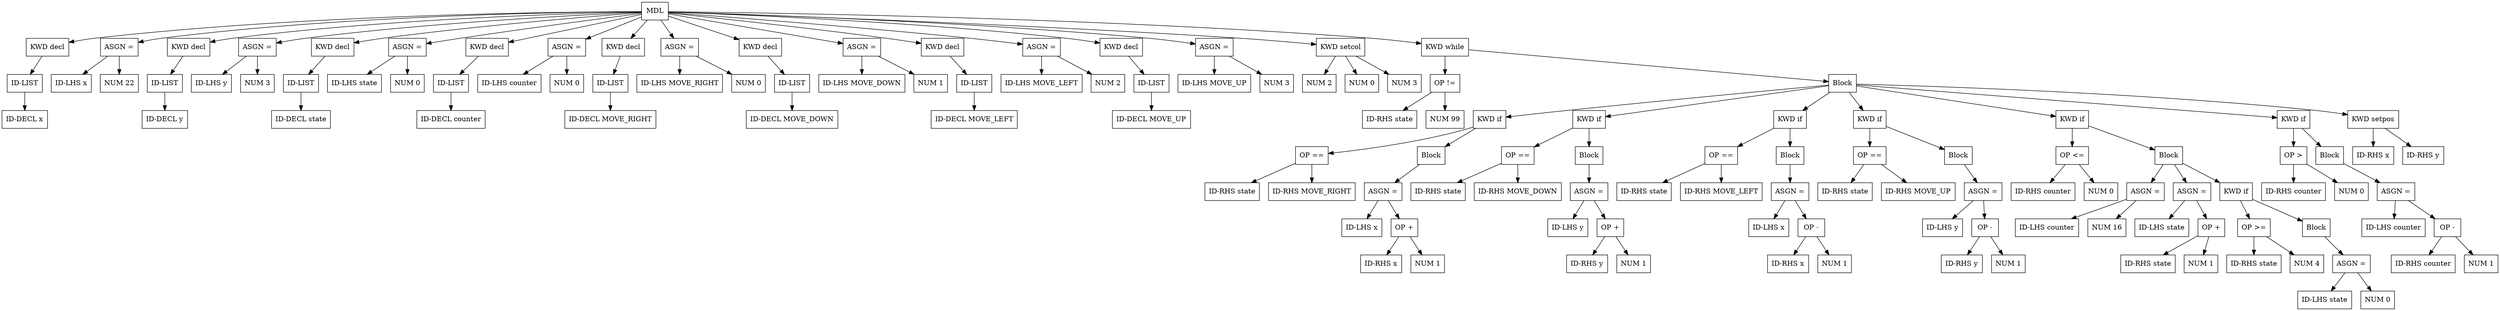 digraph G {
node [shape = circle];
node11 [ uuid = "0dd48f3a-b9b5-41ea-9773-737fa97141b5" shape = "record" label = "MDL " ];
node12 [ uuid = "0609a9d7-1138-4d9a-b669-05edeb9b7794" shape = "record" label = "KWD decl" ];
node13 [ uuid = "78249d58-54d2-4305-b593-ff9ddcc4f549" shape = "record" label = "ID-LIST " ];
node14 [ uuid = "71a21bca-7560-4482-8d4f-9dbf79a8ffde" shape = "record" label = "ID-DECL x" ];
node13 -> node14;
node12 -> node13;
node11 -> node12;
node16 [ uuid = "fc0f9cd4-2cbb-4f5e-818b-db797a7c11f3" shape = "record" label = "ASGN =" ];
node15 [ uuid = "d307cda0-ddd0-4e01-a934-e14f925cc5e3" shape = "record" label = "ID-LHS x" ];
node16 -> node15;
node17 [ uuid = "b27cb48f-97ac-462b-bc1a-b417bb91f961" shape = "record" label = "NUM 22" ];
node16 -> node17;
node11 -> node16;
node18 [ uuid = "56be871a-d735-44f2-9384-8d433b23f9c2" shape = "record" label = "KWD decl" ];
node19 [ uuid = "d0b8f96e-2ca3-40aa-805c-62fda3de9e94" shape = "record" label = "ID-LIST " ];
node20 [ uuid = "3ea9f85c-6ea1-4a9c-98d2-681f6ecaba85" shape = "record" label = "ID-DECL y" ];
node19 -> node20;
node18 -> node19;
node11 -> node18;
node22 [ uuid = "9c0c8fbc-827c-425c-a536-e23f7b045383" shape = "record" label = "ASGN =" ];
node21 [ uuid = "388db798-3109-4857-8dac-055c31e03fe3" shape = "record" label = "ID-LHS y" ];
node22 -> node21;
node23 [ uuid = "c6121e74-21c0-4423-8d59-adb319590274" shape = "record" label = "NUM 3" ];
node22 -> node23;
node11 -> node22;
node24 [ uuid = "77d92f39-dbe0-44cf-b9c9-1d77dbd20b48" shape = "record" label = "KWD decl" ];
node25 [ uuid = "00db5b36-dd66-49c9-82c7-333d5f96edf2" shape = "record" label = "ID-LIST " ];
node26 [ uuid = "66fb8d48-524a-4aad-9f58-a6537039b4d6" shape = "record" label = "ID-DECL state" ];
node25 -> node26;
node24 -> node25;
node11 -> node24;
node28 [ uuid = "14f90ed4-6506-41d1-ab5a-47dc2721105f" shape = "record" label = "ASGN =" ];
node27 [ uuid = "e9ef65a9-9c90-4bb8-9579-2e8225dccded" shape = "record" label = "ID-LHS state" ];
node28 -> node27;
node29 [ uuid = "6976766f-d6fe-4c06-b8c3-22a15ec05c5a" shape = "record" label = "NUM 0" ];
node28 -> node29;
node11 -> node28;
node30 [ uuid = "0238ddf5-18d8-4dd8-be05-7ac9af28f7e2" shape = "record" label = "KWD decl" ];
node31 [ uuid = "c2a6af03-7402-4067-b41d-cff0eb052144" shape = "record" label = "ID-LIST " ];
node32 [ uuid = "c6a3c0bf-3781-4161-894f-e92bec998a91" shape = "record" label = "ID-DECL counter" ];
node31 -> node32;
node30 -> node31;
node11 -> node30;
node34 [ uuid = "54e2c2bf-a7c9-43ca-8a9e-1ea034c22a01" shape = "record" label = "ASGN =" ];
node33 [ uuid = "45264ea2-939f-44c0-9ed6-9a61984fbc57" shape = "record" label = "ID-LHS counter" ];
node34 -> node33;
node35 [ uuid = "802bb8fc-6853-40ca-af65-e6b9660bcafa" shape = "record" label = "NUM 0" ];
node34 -> node35;
node11 -> node34;
node36 [ uuid = "b1b70876-b24e-499c-994a-7e550fcd209b" shape = "record" label = "KWD decl" ];
node37 [ uuid = "02833c70-d0a5-45ae-b3c1-471b59485ec2" shape = "record" label = "ID-LIST " ];
node38 [ uuid = "80d699fb-1d45-42a0-96b6-2e42118aeb58" shape = "record" label = "ID-DECL MOVE_RIGHT" ];
node37 -> node38;
node36 -> node37;
node11 -> node36;
node40 [ uuid = "843d5b28-7d91-4150-9352-fbb8dc7fcb1f" shape = "record" label = "ASGN =" ];
node39 [ uuid = "13068c3e-a06f-470f-8d2c-95cb804f377e" shape = "record" label = "ID-LHS MOVE_RIGHT" ];
node40 -> node39;
node41 [ uuid = "dd773b5b-9a8a-4c79-9476-b33ad97609a8" shape = "record" label = "NUM 0" ];
node40 -> node41;
node11 -> node40;
node42 [ uuid = "ce05f5e9-3521-49b2-b3f9-3473dc1c2ef6" shape = "record" label = "KWD decl" ];
node43 [ uuid = "ce014e8a-7869-491e-91b3-8598556f4a1a" shape = "record" label = "ID-LIST " ];
node44 [ uuid = "65648686-63a8-4e15-89c7-5234d616e792" shape = "record" label = "ID-DECL MOVE_DOWN" ];
node43 -> node44;
node42 -> node43;
node11 -> node42;
node46 [ uuid = "03be2150-5d6f-40de-b931-944bbfce9fdb" shape = "record" label = "ASGN =" ];
node45 [ uuid = "daad2d9c-3f8e-4533-9af8-744e9c962d50" shape = "record" label = "ID-LHS MOVE_DOWN" ];
node46 -> node45;
node47 [ uuid = "305d79a5-d19b-4b38-a318-46e0da038fab" shape = "record" label = "NUM 1" ];
node46 -> node47;
node11 -> node46;
node48 [ uuid = "5a323c0b-cb6e-40d7-8481-59213812bb8a" shape = "record" label = "KWD decl" ];
node49 [ uuid = "47020b5a-a003-4fdc-8238-4f06cf8b3c6f" shape = "record" label = "ID-LIST " ];
node50 [ uuid = "5451727a-1813-4ce1-af2c-7ec65d978b1c" shape = "record" label = "ID-DECL MOVE_LEFT" ];
node49 -> node50;
node48 -> node49;
node11 -> node48;
node52 [ uuid = "d44dff0e-2bce-4a4b-9291-200b4e9b4ede" shape = "record" label = "ASGN =" ];
node51 [ uuid = "cb9a8f27-bf4c-47d6-8c66-46041323fc8f" shape = "record" label = "ID-LHS MOVE_LEFT" ];
node52 -> node51;
node53 [ uuid = "0e37aa17-c206-4dd4-897c-2e3fbd64a4bc" shape = "record" label = "NUM 2" ];
node52 -> node53;
node11 -> node52;
node54 [ uuid = "5b2ddf63-b53d-4b57-8f77-dc9e1318760d" shape = "record" label = "KWD decl" ];
node55 [ uuid = "e6cd4717-fea9-4816-85a3-3001d6540de6" shape = "record" label = "ID-LIST " ];
node56 [ uuid = "4ed3c9bc-16de-4236-a905-7294910f9fe0" shape = "record" label = "ID-DECL MOVE_UP" ];
node55 -> node56;
node54 -> node55;
node11 -> node54;
node58 [ uuid = "20c2a57f-9c1d-4579-af81-74d6e4beadac" shape = "record" label = "ASGN =" ];
node57 [ uuid = "4d15905c-d4bb-47a2-959c-5fbcf3e9aee3" shape = "record" label = "ID-LHS MOVE_UP" ];
node58 -> node57;
node59 [ uuid = "c652c1d2-a014-41e2-b944-fe6d6d0f88ef" shape = "record" label = "NUM 3" ];
node58 -> node59;
node11 -> node58;
node60 [ uuid = "88ee41a2-43ea-43a8-9999-bbbd16cf210b" shape = "record" label = "KWD setcol" ];
node61 [ uuid = "ac2c538a-da06-4b08-8845-605a3aa746e5" shape = "record" label = "NUM 2" ];
node60 -> node61;
node62 [ uuid = "3abf9006-667a-43fe-8c78-0186c4729b12" shape = "record" label = "NUM 0" ];
node60 -> node62;
node63 [ uuid = "6225d18f-2b81-4d9f-8b1c-27972c5faa43" shape = "record" label = "NUM 3" ];
node60 -> node63;
node11 -> node60;
node64 [ uuid = "7d7c134a-1c15-4962-84b3-16721bc4a64f" shape = "record" label = "KWD while" ];
node66 [ uuid = "084b797f-c19c-42b8-a678-31a8bd90666d" shape = "record" label = "OP !=" ];
node65 [ uuid = "e247c007-aa32-4bc3-a2dd-f8a567611339" shape = "record" label = "ID-RHS state" ];
node66 -> node65;
node67 [ uuid = "99c87953-6b64-4016-9ee6-682e25a602c0" shape = "record" label = "NUM 99" ];
node66 -> node67;
node64 -> node66;
node68 [ uuid = "b855ea33-aec9-4a47-9152-a82fa6fd29a6" shape = "record" label = "Block " ];
node69 [ uuid = "19183139-85a1-4f17-b847-c4b5bd72fad9" shape = "record" label = "KWD if" ];
node71 [ uuid = "7657c2e4-11c2-498a-8ac8-27ec2245f6d3" shape = "record" label = "OP ==" ];
node70 [ uuid = "ec665e4d-bb8a-4f4c-b32c-5da175b4580e" shape = "record" label = "ID-RHS state" ];
node71 -> node70;
node72 [ uuid = "98a77242-1f77-438f-aae4-7584fff8aa14" shape = "record" label = "ID-RHS MOVE_RIGHT" ];
node71 -> node72;
node69 -> node71;
node73 [ uuid = "77e7c5bf-46f0-4d4b-a10a-30569881c2a2" shape = "record" label = "Block " ];
node75 [ uuid = "b44e2567-74df-4c57-821a-f53f1e4e8bde" shape = "record" label = "ASGN =" ];
node74 [ uuid = "521520ef-3c69-440a-b78e-4a89360fa89c" shape = "record" label = "ID-LHS x" ];
node75 -> node74;
node77 [ uuid = "1cc3b91c-eac9-4e3e-975b-6db1e3d4e033" shape = "record" label = "OP +" ];
node76 [ uuid = "abdd1db4-1370-457b-bd59-5f51734203a4" shape = "record" label = "ID-RHS x" ];
node77 -> node76;
node78 [ uuid = "de4ceb30-2882-4788-a83b-105136a940d5" shape = "record" label = "NUM 1" ];
node77 -> node78;
node75 -> node77;
node73 -> node75;
node69 -> node73;
node68 -> node69;
node79 [ uuid = "ad530d99-6fe9-439f-a81b-912f017c0a35" shape = "record" label = "KWD if" ];
node81 [ uuid = "7854b0a3-7dab-4579-9073-8140c3e5ed6c" shape = "record" label = "OP ==" ];
node80 [ uuid = "69d9cd65-80eb-48f5-9ce8-dfee8c06a7f9" shape = "record" label = "ID-RHS state" ];
node81 -> node80;
node82 [ uuid = "1e683646-d03f-4bed-8743-0d5b52b67060" shape = "record" label = "ID-RHS MOVE_DOWN" ];
node81 -> node82;
node79 -> node81;
node83 [ uuid = "609d1be9-8d54-4131-9cf4-53f6ec57ba2f" shape = "record" label = "Block " ];
node85 [ uuid = "d1a79ad2-7ac9-4131-ba04-db61905cb2cd" shape = "record" label = "ASGN =" ];
node84 [ uuid = "2feb39c4-cbde-4366-ab6f-6e3caa8fbbef" shape = "record" label = "ID-LHS y" ];
node85 -> node84;
node87 [ uuid = "b9c1cccd-5984-4e81-9544-3d507bb9ce9e" shape = "record" label = "OP +" ];
node86 [ uuid = "19fd61fc-dcbb-4988-a0ac-99807490babb" shape = "record" label = "ID-RHS y" ];
node87 -> node86;
node88 [ uuid = "9cd0e162-ab4b-4d34-915c-b450c0c8dc38" shape = "record" label = "NUM 1" ];
node87 -> node88;
node85 -> node87;
node83 -> node85;
node79 -> node83;
node68 -> node79;
node89 [ uuid = "9eb46983-afab-47bf-a24c-feb732c3f16d" shape = "record" label = "KWD if" ];
node91 [ uuid = "28cb7e4a-1480-4cbc-993b-fe937893b53f" shape = "record" label = "OP ==" ];
node90 [ uuid = "73d53dc1-952d-4035-9926-0ccda172c8a6" shape = "record" label = "ID-RHS state" ];
node91 -> node90;
node92 [ uuid = "7390064f-a617-4a99-965d-de523945d6a1" shape = "record" label = "ID-RHS MOVE_LEFT" ];
node91 -> node92;
node89 -> node91;
node93 [ uuid = "ce7fbe48-f16b-4d61-b1b1-56fd52ad6738" shape = "record" label = "Block " ];
node95 [ uuid = "55ac5cb1-a769-4b68-bed3-ab48d44beaf4" shape = "record" label = "ASGN =" ];
node94 [ uuid = "6d379dc9-c14d-4b61-a949-06c74bba8b6c" shape = "record" label = "ID-LHS x" ];
node95 -> node94;
node97 [ uuid = "ea972de7-c0e1-4382-9d5c-c486d9a8032d" shape = "record" label = "OP -" ];
node96 [ uuid = "55b95dc4-aa36-44dd-9888-611341039ecf" shape = "record" label = "ID-RHS x" ];
node97 -> node96;
node98 [ uuid = "a7f23177-8556-43fb-910f-166e13f25dad" shape = "record" label = "NUM 1" ];
node97 -> node98;
node95 -> node97;
node93 -> node95;
node89 -> node93;
node68 -> node89;
node99 [ uuid = "c27ed341-ac2d-4bee-a18b-8cd3de902132" shape = "record" label = "KWD if" ];
node101 [ uuid = "e67c21e9-1fd3-427a-b8dd-46a13592972d" shape = "record" label = "OP ==" ];
node100 [ uuid = "f5eae887-e4e0-4898-84c2-2c6828fd728f" shape = "record" label = "ID-RHS state" ];
node101 -> node100;
node102 [ uuid = "20a9f331-fbac-4967-be48-26e7e33ac84d" shape = "record" label = "ID-RHS MOVE_UP" ];
node101 -> node102;
node99 -> node101;
node103 [ uuid = "22342d34-42d1-42f8-aef9-592e8b139f3e" shape = "record" label = "Block " ];
node105 [ uuid = "46cecd72-67a1-4468-bfc5-256356908e88" shape = "record" label = "ASGN =" ];
node104 [ uuid = "8a1fe59c-3eb6-4e58-9c80-5596fccaaebe" shape = "record" label = "ID-LHS y" ];
node105 -> node104;
node107 [ uuid = "df6ecba8-c890-4141-851f-40465efc3ab1" shape = "record" label = "OP -" ];
node106 [ uuid = "6e72b6d0-3557-41d4-adde-5f03891e0d6b" shape = "record" label = "ID-RHS y" ];
node107 -> node106;
node108 [ uuid = "2ec59dd8-0576-4a7e-a9c8-25df1b323fbf" shape = "record" label = "NUM 1" ];
node107 -> node108;
node105 -> node107;
node103 -> node105;
node99 -> node103;
node68 -> node99;
node109 [ uuid = "2499ebb7-04d2-4547-9e37-578af3bd6892" shape = "record" label = "KWD if" ];
node111 [ uuid = "ffe628ec-3c3b-4821-88e0-e04f62b1880b" shape = "record" label = "OP \<=" ];
node110 [ uuid = "8d4af198-13d9-4ae1-acc2-39d6bda08fbb" shape = "record" label = "ID-RHS counter" ];
node111 -> node110;
node112 [ uuid = "b4323bfb-483e-4e57-aec7-cda083514b54" shape = "record" label = "NUM 0" ];
node111 -> node112;
node109 -> node111;
node113 [ uuid = "95d15984-3b4a-4ac7-a721-9d01955a0333" shape = "record" label = "Block " ];
node115 [ uuid = "5657e969-17cc-4ad7-82e1-18a1d55140c6" shape = "record" label = "ASGN =" ];
node114 [ uuid = "fb9b2492-35cb-409f-85f0-dfed55c23f11" shape = "record" label = "ID-LHS counter" ];
node115 -> node114;
node116 [ uuid = "2e85684d-57e7-49f4-b82e-66ff5334e7ce" shape = "record" label = "NUM 16" ];
node115 -> node116;
node113 -> node115;
node118 [ uuid = "cf947f5f-2cea-4bd7-af32-d4fd7c04b4f9" shape = "record" label = "ASGN =" ];
node117 [ uuid = "4ecd0cac-ec4e-4d3d-b03d-ebe3e7e4a045" shape = "record" label = "ID-LHS state" ];
node118 -> node117;
node120 [ uuid = "a0f77f92-5589-4098-917a-9fbb7596e141" shape = "record" label = "OP +" ];
node119 [ uuid = "3550186b-64b1-4b47-a269-70ede2e3b21a" shape = "record" label = "ID-RHS state" ];
node120 -> node119;
node121 [ uuid = "3c3df691-c71b-4115-a693-7791ab9c0f39" shape = "record" label = "NUM 1" ];
node120 -> node121;
node118 -> node120;
node113 -> node118;
node122 [ uuid = "519cc285-9fad-4500-b259-f03175a6d552" shape = "record" label = "KWD if" ];
node124 [ uuid = "5ccf809a-ad94-4ab3-ab5c-5a3937099012" shape = "record" label = "OP \>=" ];
node123 [ uuid = "77700f0e-3644-4c1e-895a-1a159e128212" shape = "record" label = "ID-RHS state" ];
node124 -> node123;
node125 [ uuid = "bb1e9438-ea28-4177-81bd-d56fa1fca4ac" shape = "record" label = "NUM 4" ];
node124 -> node125;
node122 -> node124;
node126 [ uuid = "c3a5c65b-19b9-4ec7-8db0-6656f9796145" shape = "record" label = "Block " ];
node128 [ uuid = "e0c2dfed-7b3b-4f4f-ae7d-9c0cec54dbc3" shape = "record" label = "ASGN =" ];
node127 [ uuid = "1044c440-f1b2-4853-bfca-41b73552720d" shape = "record" label = "ID-LHS state" ];
node128 -> node127;
node129 [ uuid = "ef3cf651-4a36-4a01-b006-e3f5172c79fd" shape = "record" label = "NUM 0" ];
node128 -> node129;
node126 -> node128;
node122 -> node126;
node113 -> node122;
node109 -> node113;
node68 -> node109;
node130 [ uuid = "661ec973-290d-4ad7-a025-2cc1c9901b1e" shape = "record" label = "KWD if" ];
node132 [ uuid = "34b6027f-0a18-4905-9df7-f304f280a42f" shape = "record" label = "OP \>" ];
node131 [ uuid = "a4bf47d5-2aa9-461c-acda-185f68e3873a" shape = "record" label = "ID-RHS counter" ];
node132 -> node131;
node133 [ uuid = "bf419a68-4afe-4f49-b4f7-06f2f5dc3d54" shape = "record" label = "NUM 0" ];
node132 -> node133;
node130 -> node132;
node134 [ uuid = "924cffc9-3b58-4a17-9fd1-e480fc4c695b" shape = "record" label = "Block " ];
node136 [ uuid = "3718d9c0-b072-4da9-a20c-be330d0eb06c" shape = "record" label = "ASGN =" ];
node135 [ uuid = "f92857e3-5af7-4ea3-a936-0c47fca08bf6" shape = "record" label = "ID-LHS counter" ];
node136 -> node135;
node138 [ uuid = "be9abb44-0ee0-4ced-a068-7da784ce2e9a" shape = "record" label = "OP -" ];
node137 [ uuid = "60d611e9-1904-4b09-a65c-c2e8a45f6805" shape = "record" label = "ID-RHS counter" ];
node138 -> node137;
node139 [ uuid = "d6b63ae5-0c7a-43f1-a264-9e9b17d65ed7" shape = "record" label = "NUM 1" ];
node138 -> node139;
node136 -> node138;
node134 -> node136;
node130 -> node134;
node68 -> node130;
node140 [ uuid = "4109fe2c-f731-4b48-ab27-c4cb1eac79fc" shape = "record" label = "KWD setpos" ];
node141 [ uuid = "01e7a7d9-9328-46cd-be86-07ab2cc8b0a1" shape = "record" label = "ID-RHS x" ];
node140 -> node141;
node142 [ uuid = "0bc2e6d1-679b-4baa-94fc-756600fec731" shape = "record" label = "ID-RHS y" ];
node140 -> node142;
node68 -> node140;
node64 -> node68;
node11 -> node64;
}
